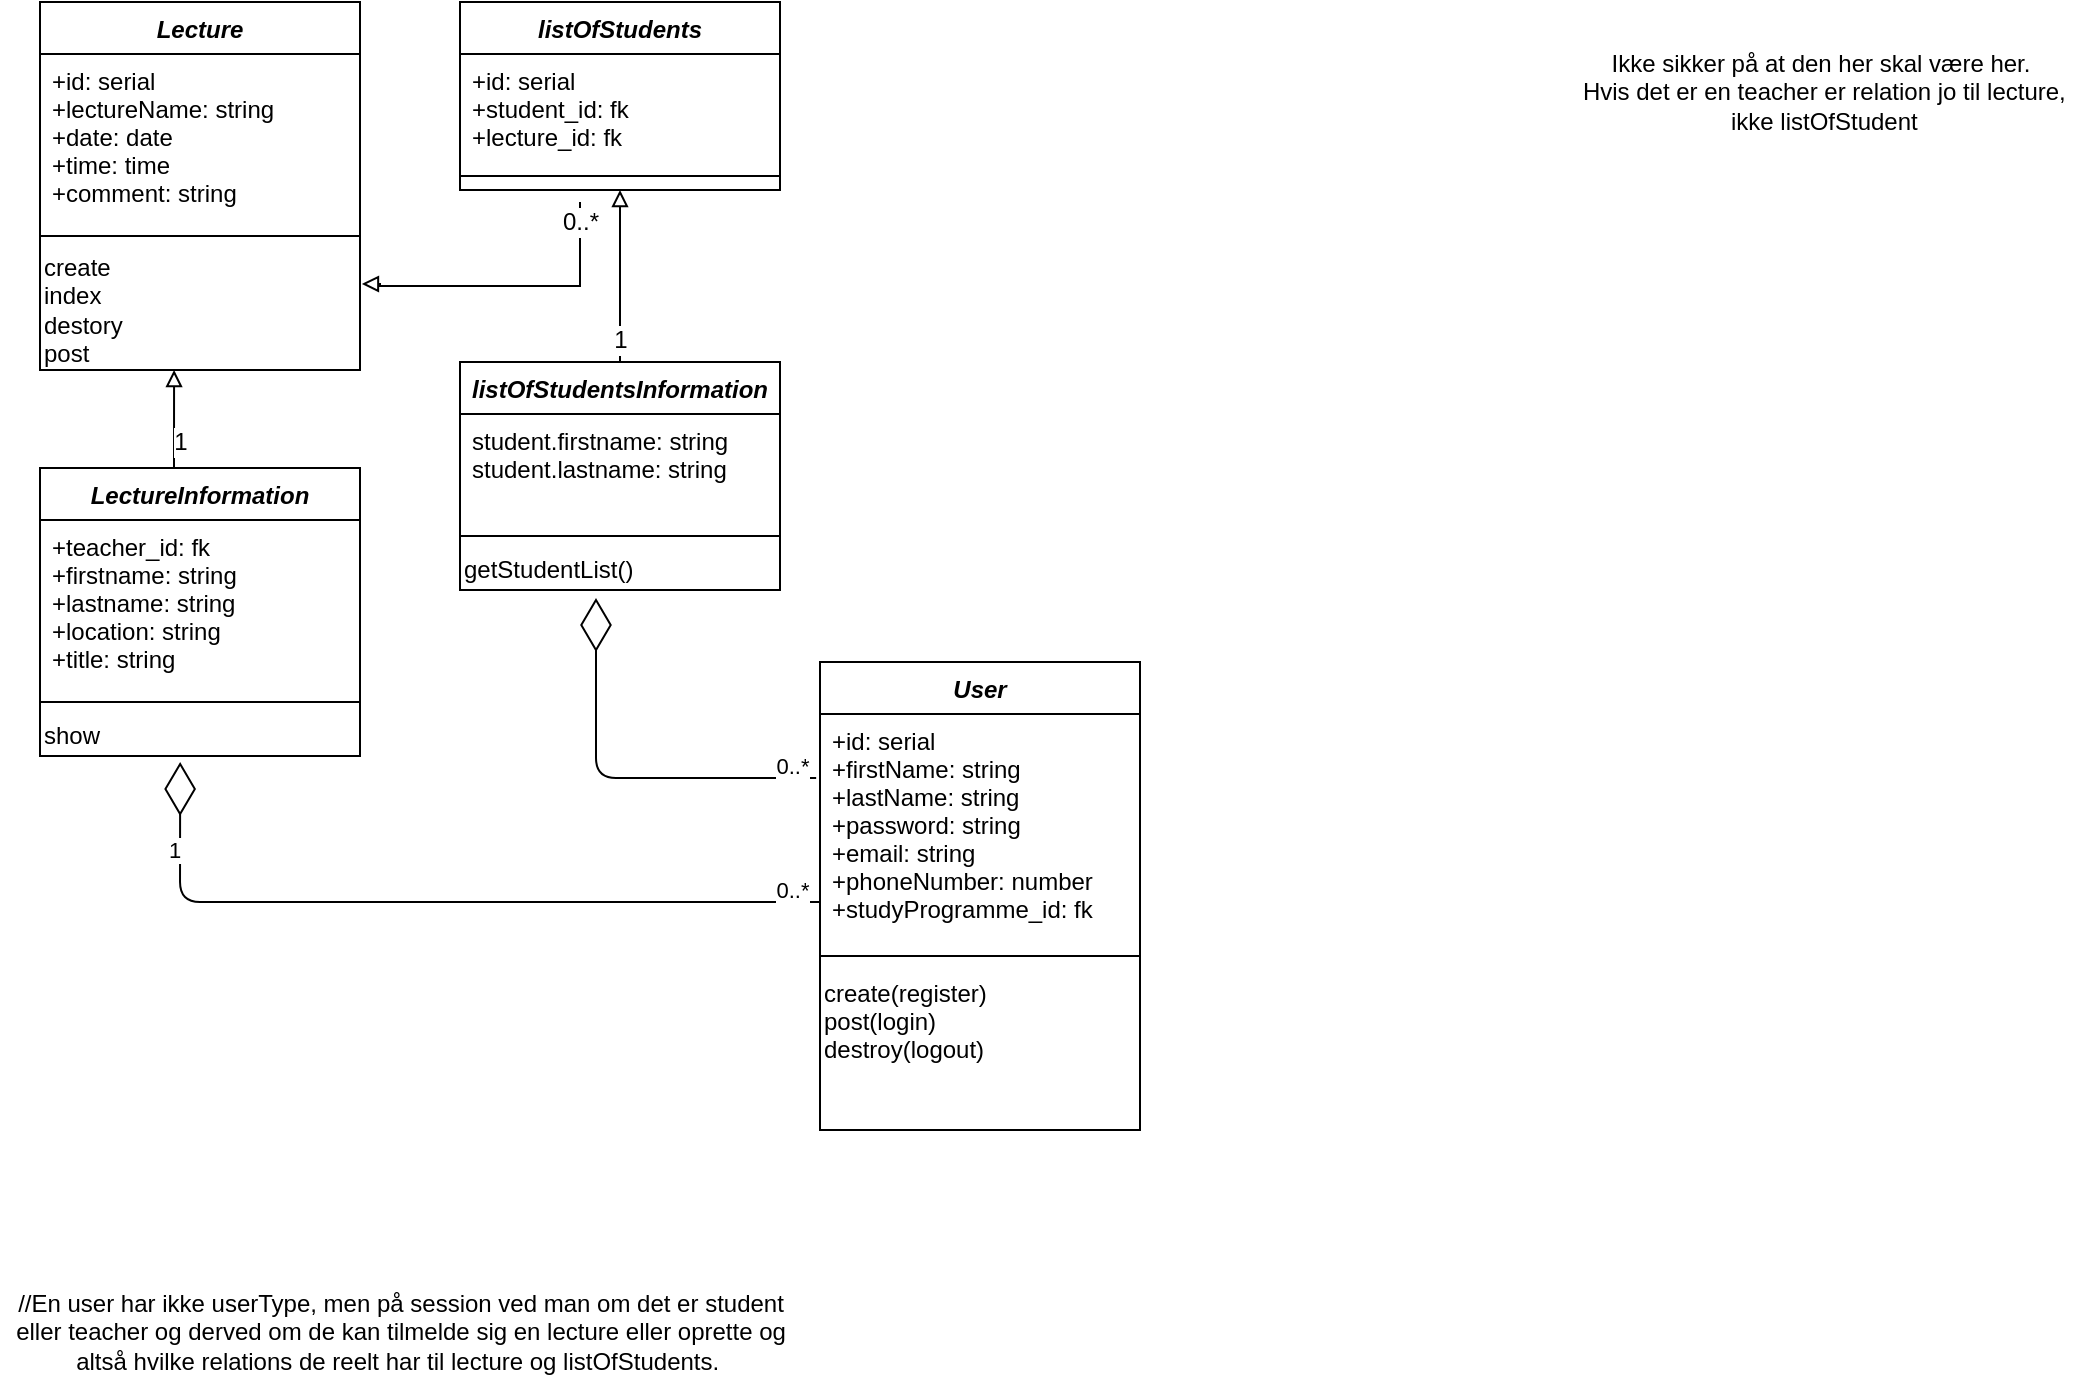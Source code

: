 <mxfile version="13.0.9" type="github">
  <diagram id="JByoxAv0cE5Bt5B8ygQz" name="Page-1">
    <mxGraphModel dx="700" dy="752" grid="1" gridSize="10" guides="1" tooltips="1" connect="1" arrows="1" fold="1" page="1" pageScale="1" pageWidth="827" pageHeight="1169" math="0" shadow="0">
      <root>
        <mxCell id="0" />
        <mxCell id="1" parent="0" />
        <mxCell id="Kqtl0rlbjEWm1jMtzVmx-8" value="Lecture" style="swimlane;fontStyle=3;align=center;verticalAlign=top;childLayout=stackLayout;horizontal=1;startSize=26;horizontalStack=0;resizeParent=1;resizeParentMax=0;resizeLast=0;collapsible=1;marginBottom=0;" parent="1" vertex="1">
          <mxGeometry x="80" y="60" width="160" height="184" as="geometry">
            <mxRectangle x="350" y="29" width="70" height="26" as="alternateBounds" />
          </mxGeometry>
        </mxCell>
        <mxCell id="Kqtl0rlbjEWm1jMtzVmx-9" value="+id: serial&#xa;+lectureName: string&#xa;+date: date&#xa;+time: time&#xa;+comment: string&#xa;" style="text;strokeColor=none;fillColor=none;align=left;verticalAlign=top;spacingLeft=4;spacingRight=4;overflow=hidden;rotatable=0;points=[[0,0.5],[1,0.5]];portConstraint=eastwest;" parent="Kqtl0rlbjEWm1jMtzVmx-8" vertex="1">
          <mxGeometry y="26" width="160" height="84" as="geometry" />
        </mxCell>
        <mxCell id="Kqtl0rlbjEWm1jMtzVmx-10" value="" style="line;strokeWidth=1;fillColor=none;align=left;verticalAlign=middle;spacingTop=-1;spacingLeft=3;spacingRight=3;rotatable=0;labelPosition=right;points=[];portConstraint=eastwest;" parent="Kqtl0rlbjEWm1jMtzVmx-8" vertex="1">
          <mxGeometry y="110" width="160" height="14" as="geometry" />
        </mxCell>
        <mxCell id="Kqtl0rlbjEWm1jMtzVmx-11" value="&lt;div&gt;&lt;span&gt;create&lt;/span&gt;&lt;/div&gt;&lt;div&gt;&lt;span&gt;index&lt;/span&gt;&lt;br&gt;&lt;/div&gt;&lt;div&gt;&lt;span&gt;destory&lt;/span&gt;&lt;/div&gt;&lt;div&gt;&lt;span&gt;post&lt;/span&gt;&lt;/div&gt;" style="text;html=1;align=left;verticalAlign=middle;resizable=0;points=[];autosize=1;" parent="Kqtl0rlbjEWm1jMtzVmx-8" vertex="1">
          <mxGeometry y="124" width="160" height="60" as="geometry" />
        </mxCell>
        <mxCell id="Kqtl0rlbjEWm1jMtzVmx-19" value="" style="edgeStyle=orthogonalEdgeStyle;rounded=0;orthogonalLoop=1;jettySize=auto;html=1;startArrow=block;startFill=0;endArrow=none;endFill=0;entryX=0.5;entryY=0;entryDx=0;entryDy=0;exitX=0.5;exitY=1;exitDx=0;exitDy=0;" parent="1" source="Kqtl0rlbjEWm1jMtzVmx-12" target="Jy6UAy1NEj3KeNrS59fI-12" edge="1">
          <mxGeometry relative="1" as="geometry">
            <Array as="points">
              <mxPoint x="370" y="220" />
              <mxPoint x="370" y="220" />
            </Array>
            <mxPoint x="240" y="575" as="sourcePoint" />
            <mxPoint x="278" y="390" as="targetPoint" />
          </mxGeometry>
        </mxCell>
        <mxCell id="Kqtl0rlbjEWm1jMtzVmx-20" value="1" style="text;html=1;align=center;verticalAlign=middle;resizable=0;points=[];;labelBackgroundColor=#ffffff;" parent="Kqtl0rlbjEWm1jMtzVmx-19" vertex="1" connectable="0">
          <mxGeometry x="0.835" relative="1" as="geometry">
            <mxPoint y="-4" as="offset" />
          </mxGeometry>
        </mxCell>
        <mxCell id="Kqtl0rlbjEWm1jMtzVmx-25" value="//En user har ikke userType, men på session ved man om det er student &lt;br&gt;eller teacher og derved om de kan tilmelde sig en lecture eller oprette og&lt;br&gt;altså hvilke relations de reelt har til lecture og listOfStudents.&amp;nbsp;" style="text;html=1;align=center;verticalAlign=middle;resizable=0;points=[];autosize=1;" parent="1" vertex="1">
          <mxGeometry x="60" y="700" width="400" height="50" as="geometry" />
        </mxCell>
        <mxCell id="Kqtl0rlbjEWm1jMtzVmx-26" value="Ikke sikker på at den her skal være her.&lt;br&gt;&amp;nbsp;Hvis det er en teacher er relation jo til lecture,&lt;br&gt;&amp;nbsp;ikke listOfStudent" style="text;html=1;align=center;verticalAlign=middle;resizable=0;points=[];autosize=1;" parent="1" vertex="1">
          <mxGeometry x="840" y="80" width="260" height="50" as="geometry" />
        </mxCell>
        <mxCell id="Jy6UAy1NEj3KeNrS59fI-1" value="LectureInformation" style="swimlane;fontStyle=3;align=center;verticalAlign=top;childLayout=stackLayout;horizontal=1;startSize=26;horizontalStack=0;resizeParent=1;resizeParentMax=0;resizeLast=0;collapsible=1;marginBottom=0;" parent="1" vertex="1">
          <mxGeometry x="80" y="293" width="160" height="144" as="geometry">
            <mxRectangle x="350" y="29" width="70" height="26" as="alternateBounds" />
          </mxGeometry>
        </mxCell>
        <mxCell id="Jy6UAy1NEj3KeNrS59fI-2" value="+teacher_id: fk&#xa;+firstname: string&#xa;+lastname: string&#xa;+location: string&#xa;+title: string&#xa;" style="text;strokeColor=none;fillColor=none;align=left;verticalAlign=top;spacingLeft=4;spacingRight=4;overflow=hidden;rotatable=0;points=[[0,0.5],[1,0.5]];portConstraint=eastwest;" parent="Jy6UAy1NEj3KeNrS59fI-1" vertex="1">
          <mxGeometry y="26" width="160" height="84" as="geometry" />
        </mxCell>
        <mxCell id="Jy6UAy1NEj3KeNrS59fI-3" value="" style="line;strokeWidth=1;fillColor=none;align=left;verticalAlign=middle;spacingTop=-1;spacingLeft=3;spacingRight=3;rotatable=0;labelPosition=right;points=[];portConstraint=eastwest;" parent="Jy6UAy1NEj3KeNrS59fI-1" vertex="1">
          <mxGeometry y="110" width="160" height="14" as="geometry" />
        </mxCell>
        <mxCell id="Jy6UAy1NEj3KeNrS59fI-4" value="&lt;div&gt;show&lt;/div&gt;" style="text;html=1;align=left;verticalAlign=middle;resizable=0;points=[];autosize=1;" parent="Jy6UAy1NEj3KeNrS59fI-1" vertex="1">
          <mxGeometry y="124" width="160" height="20" as="geometry" />
        </mxCell>
        <mxCell id="Jy6UAy1NEj3KeNrS59fI-10" value="" style="edgeStyle=orthogonalEdgeStyle;rounded=0;orthogonalLoop=1;jettySize=auto;html=1;startArrow=block;startFill=0;endArrow=none;endFill=0;entryX=0.5;entryY=0;entryDx=0;entryDy=0;exitX=0.419;exitY=1;exitDx=0;exitDy=0;exitPerimeter=0;" parent="1" source="Kqtl0rlbjEWm1jMtzVmx-11" target="Jy6UAy1NEj3KeNrS59fI-1" edge="1">
          <mxGeometry relative="1" as="geometry">
            <Array as="points">
              <mxPoint x="147" y="293" />
            </Array>
            <mxPoint x="240" y="555" as="sourcePoint" />
            <mxPoint x="278" y="370" as="targetPoint" />
          </mxGeometry>
        </mxCell>
        <mxCell id="Jy6UAy1NEj3KeNrS59fI-11" value="1" style="text;html=1;align=center;verticalAlign=middle;resizable=0;points=[];;labelBackgroundColor=#ffffff;" parent="Jy6UAy1NEj3KeNrS59fI-10" vertex="1" connectable="0">
          <mxGeometry x="0.835" relative="1" as="geometry">
            <mxPoint x="-5" y="-13" as="offset" />
          </mxGeometry>
        </mxCell>
        <mxCell id="Kqtl0rlbjEWm1jMtzVmx-12" value="listOfStudents" style="swimlane;fontStyle=3;align=center;verticalAlign=top;childLayout=stackLayout;horizontal=1;startSize=26;horizontalStack=0;resizeParent=1;resizeParentMax=0;resizeLast=0;collapsible=1;marginBottom=0;" parent="1" vertex="1">
          <mxGeometry x="290" y="60" width="160" height="94" as="geometry">
            <mxRectangle x="350" y="29" width="70" height="26" as="alternateBounds" />
          </mxGeometry>
        </mxCell>
        <mxCell id="Kqtl0rlbjEWm1jMtzVmx-13" value="+id: serial&#xa;+student_id: fk&#xa;+lecture_id: fk&#xa;&#xa;" style="text;strokeColor=none;fillColor=none;align=left;verticalAlign=top;spacingLeft=4;spacingRight=4;overflow=hidden;rotatable=0;points=[[0,0.5],[1,0.5]];portConstraint=eastwest;" parent="Kqtl0rlbjEWm1jMtzVmx-12" vertex="1">
          <mxGeometry y="26" width="160" height="54" as="geometry" />
        </mxCell>
        <mxCell id="Kqtl0rlbjEWm1jMtzVmx-14" value="" style="line;strokeWidth=1;fillColor=none;align=left;verticalAlign=middle;spacingTop=-1;spacingLeft=3;spacingRight=3;rotatable=0;labelPosition=right;points=[];portConstraint=eastwest;" parent="Kqtl0rlbjEWm1jMtzVmx-12" vertex="1">
          <mxGeometry y="80" width="160" height="14" as="geometry" />
        </mxCell>
        <mxCell id="Jy6UAy1NEj3KeNrS59fI-12" value="listOfStudentsInformation" style="swimlane;fontStyle=3;align=center;verticalAlign=top;childLayout=stackLayout;horizontal=1;startSize=26;horizontalStack=0;resizeParent=1;resizeParentMax=0;resizeLast=0;collapsible=1;marginBottom=0;" parent="1" vertex="1">
          <mxGeometry x="290" y="240" width="160" height="114" as="geometry">
            <mxRectangle x="350" y="29" width="70" height="26" as="alternateBounds" />
          </mxGeometry>
        </mxCell>
        <mxCell id="Jy6UAy1NEj3KeNrS59fI-13" value="student.firstname: string&#xa;student.lastname: string" style="text;strokeColor=none;fillColor=none;align=left;verticalAlign=top;spacingLeft=4;spacingRight=4;overflow=hidden;rotatable=0;points=[[0,0.5],[1,0.5]];portConstraint=eastwest;" parent="Jy6UAy1NEj3KeNrS59fI-12" vertex="1">
          <mxGeometry y="26" width="160" height="54" as="geometry" />
        </mxCell>
        <mxCell id="Jy6UAy1NEj3KeNrS59fI-14" value="" style="line;strokeWidth=1;fillColor=none;align=left;verticalAlign=middle;spacingTop=-1;spacingLeft=3;spacingRight=3;rotatable=0;labelPosition=right;points=[];portConstraint=eastwest;" parent="Jy6UAy1NEj3KeNrS59fI-12" vertex="1">
          <mxGeometry y="80" width="160" height="14" as="geometry" />
        </mxCell>
        <mxCell id="Jy6UAy1NEj3KeNrS59fI-15" value="&lt;div&gt;&lt;span&gt;getStudentList()&lt;/span&gt;&lt;br&gt;&lt;/div&gt;" style="text;html=1;align=left;verticalAlign=middle;resizable=0;points=[];autosize=1;" parent="Jy6UAy1NEj3KeNrS59fI-12" vertex="1">
          <mxGeometry y="94" width="160" height="20" as="geometry" />
        </mxCell>
        <mxCell id="Jy6UAy1NEj3KeNrS59fI-16" value="" style="edgeStyle=orthogonalEdgeStyle;rounded=0;orthogonalLoop=1;jettySize=auto;html=1;startArrow=block;startFill=0;endArrow=none;endFill=0;exitX=1.006;exitY=0.283;exitDx=0;exitDy=0;exitPerimeter=0;" parent="1" source="Kqtl0rlbjEWm1jMtzVmx-11" edge="1">
          <mxGeometry relative="1" as="geometry">
            <Array as="points">
              <mxPoint x="250" y="201" />
              <mxPoint x="250" y="202" />
              <mxPoint x="350" y="202" />
            </Array>
            <mxPoint x="390" y="182" as="sourcePoint" />
            <mxPoint x="350" y="160" as="targetPoint" />
          </mxGeometry>
        </mxCell>
        <mxCell id="Jy6UAy1NEj3KeNrS59fI-17" value="0..*" style="text;html=1;align=center;verticalAlign=middle;resizable=0;points=[];;labelBackgroundColor=#ffffff;" parent="Jy6UAy1NEj3KeNrS59fI-16" vertex="1" connectable="0">
          <mxGeometry x="0.835" relative="1" as="geometry">
            <mxPoint y="-3.04" as="offset" />
          </mxGeometry>
        </mxCell>
        <mxCell id="Kqtl0rlbjEWm1jMtzVmx-1" value="User" style="swimlane;fontStyle=3;align=center;verticalAlign=top;childLayout=stackLayout;horizontal=1;startSize=26;horizontalStack=0;resizeParent=1;resizeParentMax=0;resizeLast=0;collapsible=1;marginBottom=0;" parent="1" vertex="1">
          <mxGeometry x="470" y="390" width="160" height="234" as="geometry">
            <mxRectangle x="350" y="29" width="70" height="26" as="alternateBounds" />
          </mxGeometry>
        </mxCell>
        <mxCell id="Kqtl0rlbjEWm1jMtzVmx-2" value="+id: serial&#xa;+firstName: string&#xa;+lastName: string&#xa;+password: string&#xa;+email: string&#xa;+phoneNumber: number&#xa;+studyProgramme_id: fk&#xa;&#xa;" style="text;strokeColor=none;fillColor=none;align=left;verticalAlign=top;spacingLeft=4;spacingRight=4;overflow=hidden;rotatable=0;points=[[0,0.5],[1,0.5]];portConstraint=eastwest;" parent="Kqtl0rlbjEWm1jMtzVmx-1" vertex="1">
          <mxGeometry y="26" width="160" height="114" as="geometry" />
        </mxCell>
        <mxCell id="Kqtl0rlbjEWm1jMtzVmx-3" value="" style="line;strokeWidth=1;fillColor=none;align=left;verticalAlign=middle;spacingTop=-1;spacingLeft=3;spacingRight=3;rotatable=0;labelPosition=right;points=[];portConstraint=eastwest;" parent="Kqtl0rlbjEWm1jMtzVmx-1" vertex="1">
          <mxGeometry y="140" width="160" height="14" as="geometry" />
        </mxCell>
        <mxCell id="Kqtl0rlbjEWm1jMtzVmx-7" value="&lt;div&gt;&lt;span&gt;create(register)&lt;/span&gt;&lt;/div&gt;&lt;div&gt;&lt;span&gt;post(login)&lt;/span&gt;&lt;/div&gt;&lt;div&gt;destroy(logout)&lt;/div&gt;&lt;div&gt;&lt;br&gt;&lt;/div&gt;&lt;div&gt;&lt;br&gt;&lt;/div&gt;" style="text;html=1;align=left;verticalAlign=middle;resizable=0;points=[];autosize=1;" parent="Kqtl0rlbjEWm1jMtzVmx-1" vertex="1">
          <mxGeometry y="154" width="160" height="80" as="geometry" />
        </mxCell>
        <mxCell id="Jy6UAy1NEj3KeNrS59fI-22" value="" style="endArrow=diamondThin;endFill=0;endSize=24;html=1;entryX=0.425;entryY=1.2;entryDx=0;entryDy=0;entryPerimeter=0;exitX=-0.012;exitY=0.281;exitDx=0;exitDy=0;exitPerimeter=0;" parent="1" source="Kqtl0rlbjEWm1jMtzVmx-2" target="Jy6UAy1NEj3KeNrS59fI-15" edge="1">
          <mxGeometry width="160" relative="1" as="geometry">
            <mxPoint x="270" y="420" as="sourcePoint" />
            <mxPoint x="430" y="420" as="targetPoint" />
            <Array as="points">
              <mxPoint x="358" y="448" />
            </Array>
          </mxGeometry>
        </mxCell>
        <mxCell id="Jy6UAy1NEj3KeNrS59fI-23" value="0..*" style="edgeLabel;html=1;align=center;verticalAlign=middle;resizable=0;points=[];" parent="1" vertex="1" connectable="0">
          <mxGeometry x="460" y="482" as="geometry">
            <mxPoint x="-4" y="-40" as="offset" />
          </mxGeometry>
        </mxCell>
        <mxCell id="Jy6UAy1NEj3KeNrS59fI-24" value="" style="endArrow=diamondThin;endFill=0;endSize=24;html=1;entryX=0.438;entryY=1.15;entryDx=0;entryDy=0;entryPerimeter=0;" parent="1" target="Jy6UAy1NEj3KeNrS59fI-4" edge="1">
          <mxGeometry width="160" relative="1" as="geometry">
            <mxPoint x="470" y="510" as="sourcePoint" />
            <mxPoint x="370" y="420" as="targetPoint" />
            <Array as="points">
              <mxPoint x="150" y="510" />
            </Array>
          </mxGeometry>
        </mxCell>
        <mxCell id="Jy6UAy1NEj3KeNrS59fI-26" value="1" style="edgeLabel;html=1;align=center;verticalAlign=middle;resizable=0;points=[];" parent="Jy6UAy1NEj3KeNrS59fI-24" vertex="1" connectable="0">
          <mxGeometry x="0.65" y="-24" relative="1" as="geometry">
            <mxPoint x="-27" y="-24" as="offset" />
          </mxGeometry>
        </mxCell>
        <mxCell id="Jy6UAy1NEj3KeNrS59fI-25" value="0..*" style="edgeLabel;html=1;align=center;verticalAlign=middle;resizable=0;points=[];" parent="1" vertex="1" connectable="0">
          <mxGeometry x="460" y="544" as="geometry">
            <mxPoint x="-4" y="-40" as="offset" />
          </mxGeometry>
        </mxCell>
      </root>
    </mxGraphModel>
  </diagram>
</mxfile>

